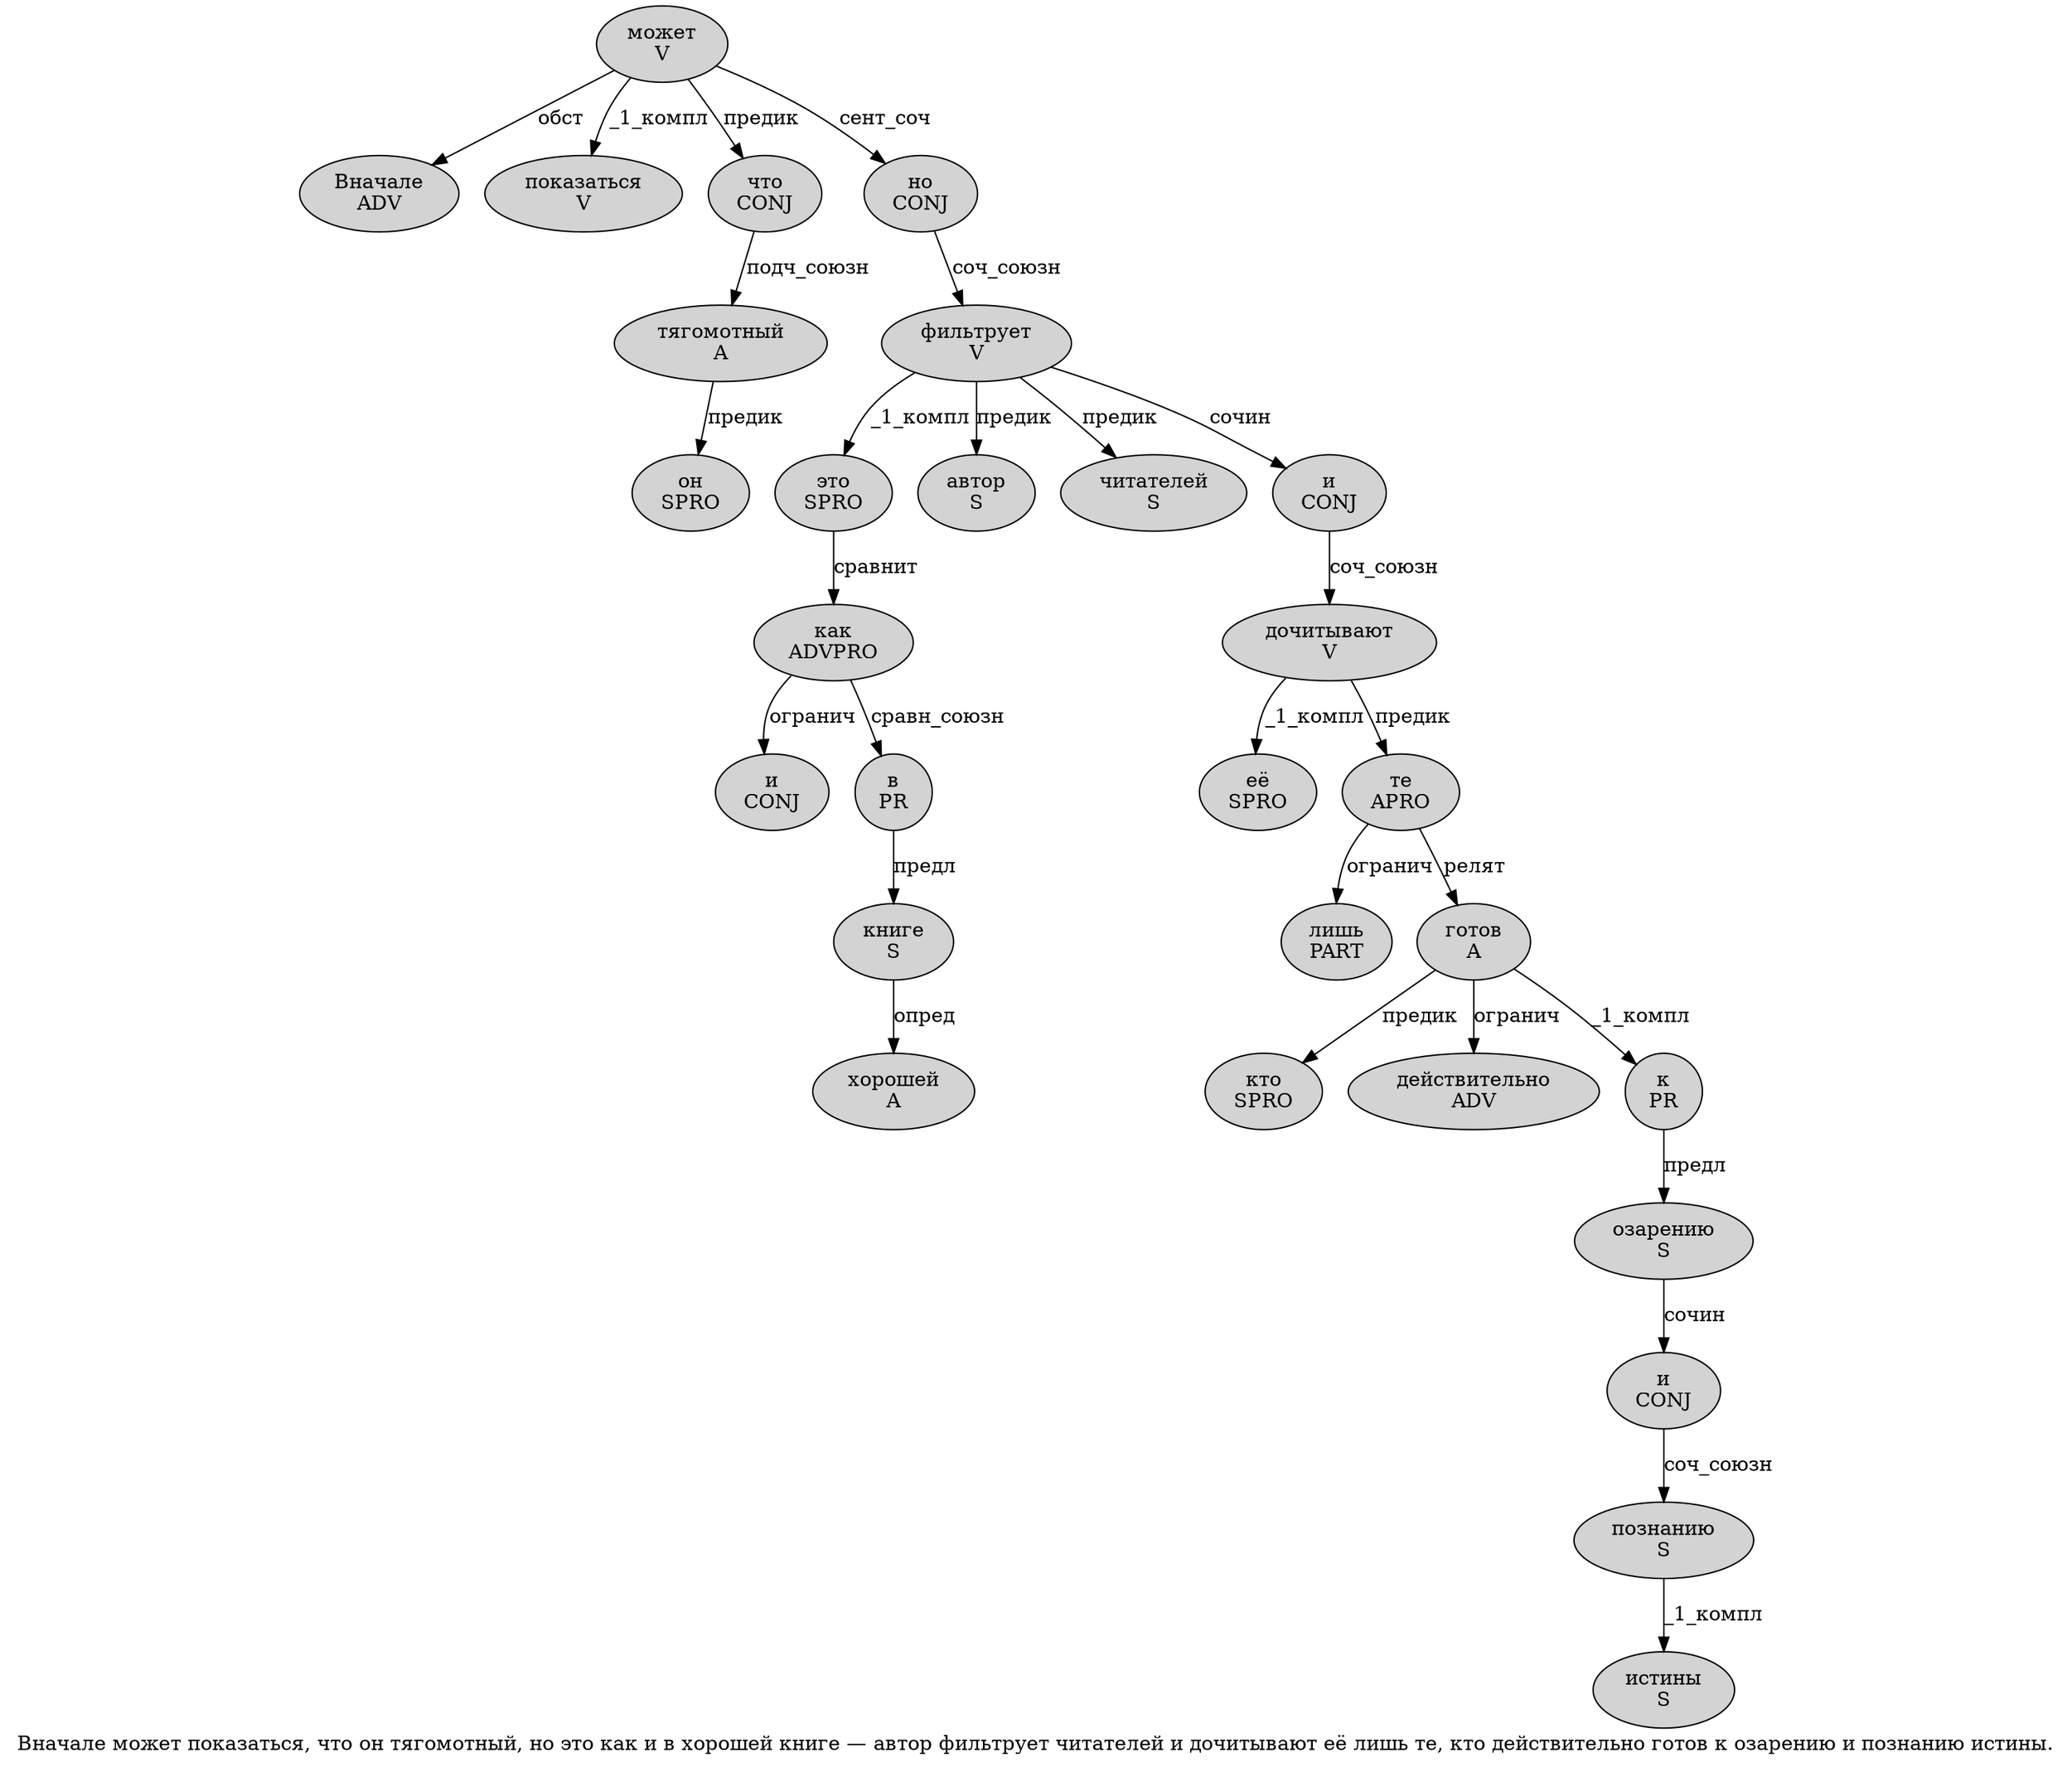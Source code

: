 digraph SENTENCE_577 {
	graph [label="Вначале может показаться, что он тягомотный, но это как и в хорошей книге — автор фильтрует читателей и дочитывают её лишь те, кто действительно готов к озарению и познанию истины."]
	node [style=filled]
		0 [label="Вначале
ADV" color="" fillcolor=lightgray penwidth=1 shape=ellipse]
		1 [label="может
V" color="" fillcolor=lightgray penwidth=1 shape=ellipse]
		2 [label="показаться
V" color="" fillcolor=lightgray penwidth=1 shape=ellipse]
		4 [label="что
CONJ" color="" fillcolor=lightgray penwidth=1 shape=ellipse]
		5 [label="он
SPRO" color="" fillcolor=lightgray penwidth=1 shape=ellipse]
		6 [label="тягомотный
A" color="" fillcolor=lightgray penwidth=1 shape=ellipse]
		8 [label="но
CONJ" color="" fillcolor=lightgray penwidth=1 shape=ellipse]
		9 [label="это
SPRO" color="" fillcolor=lightgray penwidth=1 shape=ellipse]
		10 [label="как
ADVPRO" color="" fillcolor=lightgray penwidth=1 shape=ellipse]
		11 [label="и
CONJ" color="" fillcolor=lightgray penwidth=1 shape=ellipse]
		12 [label="в
PR" color="" fillcolor=lightgray penwidth=1 shape=ellipse]
		13 [label="хорошей
A" color="" fillcolor=lightgray penwidth=1 shape=ellipse]
		14 [label="книге
S" color="" fillcolor=lightgray penwidth=1 shape=ellipse]
		16 [label="автор
S" color="" fillcolor=lightgray penwidth=1 shape=ellipse]
		17 [label="фильтрует
V" color="" fillcolor=lightgray penwidth=1 shape=ellipse]
		18 [label="читателей
S" color="" fillcolor=lightgray penwidth=1 shape=ellipse]
		19 [label="и
CONJ" color="" fillcolor=lightgray penwidth=1 shape=ellipse]
		20 [label="дочитывают
V" color="" fillcolor=lightgray penwidth=1 shape=ellipse]
		21 [label="её
SPRO" color="" fillcolor=lightgray penwidth=1 shape=ellipse]
		22 [label="лишь
PART" color="" fillcolor=lightgray penwidth=1 shape=ellipse]
		23 [label="те
APRO" color="" fillcolor=lightgray penwidth=1 shape=ellipse]
		25 [label="кто
SPRO" color="" fillcolor=lightgray penwidth=1 shape=ellipse]
		26 [label="действительно
ADV" color="" fillcolor=lightgray penwidth=1 shape=ellipse]
		27 [label="готов
A" color="" fillcolor=lightgray penwidth=1 shape=ellipse]
		28 [label="к
PR" color="" fillcolor=lightgray penwidth=1 shape=ellipse]
		29 [label="озарению
S" color="" fillcolor=lightgray penwidth=1 shape=ellipse]
		30 [label="и
CONJ" color="" fillcolor=lightgray penwidth=1 shape=ellipse]
		31 [label="познанию
S" color="" fillcolor=lightgray penwidth=1 shape=ellipse]
		32 [label="истины
S" color="" fillcolor=lightgray penwidth=1 shape=ellipse]
			30 -> 31 [label="соч_союзн"]
			9 -> 10 [label="сравнит"]
			14 -> 13 [label="опред"]
			17 -> 9 [label="_1_компл"]
			17 -> 16 [label="предик"]
			17 -> 18 [label="предик"]
			17 -> 19 [label="сочин"]
			6 -> 5 [label="предик"]
			31 -> 32 [label="_1_компл"]
			29 -> 30 [label="сочин"]
			23 -> 22 [label="огранич"]
			23 -> 27 [label="релят"]
			10 -> 11 [label="огранич"]
			10 -> 12 [label="сравн_союзн"]
			28 -> 29 [label="предл"]
			1 -> 0 [label="обст"]
			1 -> 2 [label="_1_компл"]
			1 -> 4 [label="предик"]
			1 -> 8 [label="сент_соч"]
			27 -> 25 [label="предик"]
			27 -> 26 [label="огранич"]
			27 -> 28 [label="_1_компл"]
			19 -> 20 [label="соч_союзн"]
			20 -> 21 [label="_1_компл"]
			20 -> 23 [label="предик"]
			4 -> 6 [label="подч_союзн"]
			12 -> 14 [label="предл"]
			8 -> 17 [label="соч_союзн"]
}